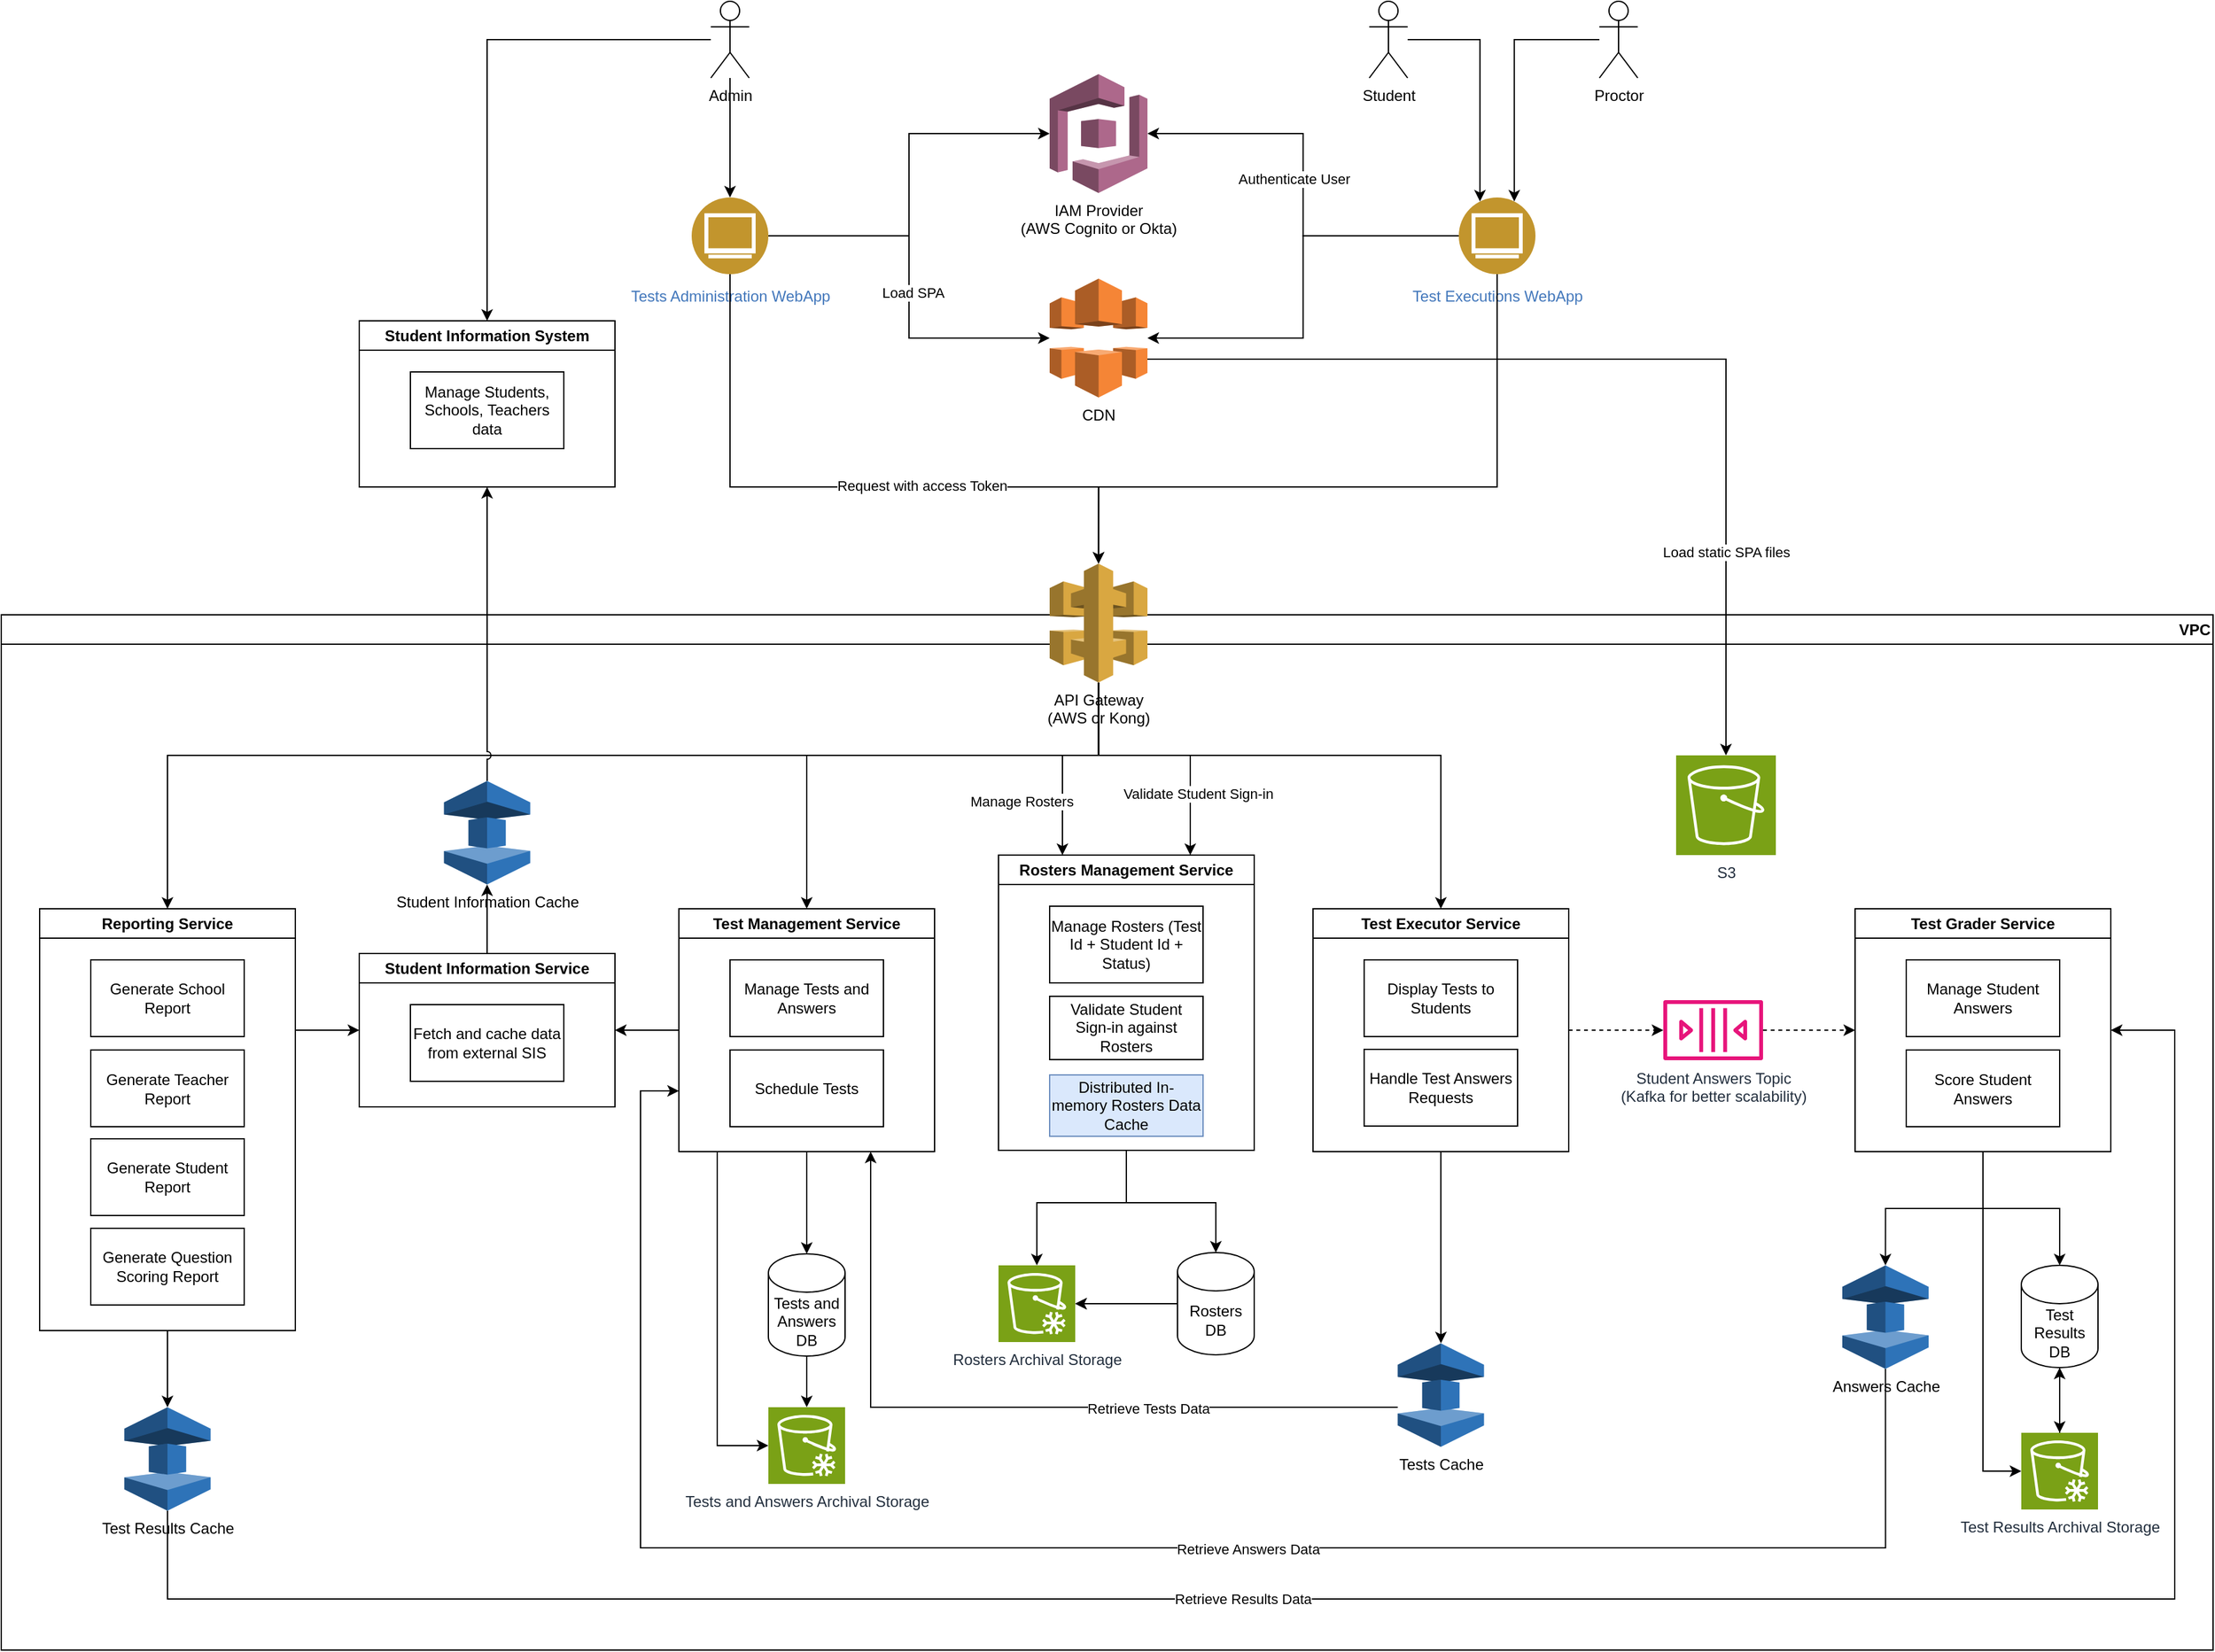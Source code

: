 <mxfile version="22.1.22" type="embed">
  <diagram id="y2qbG9rcBGMcE59VWg35" name="Page-1">
    <mxGraphModel dx="2082" dy="788" grid="1" gridSize="10" guides="1" tooltips="1" connect="1" arrows="1" fold="1" page="1" pageScale="1" pageWidth="850" pageHeight="1100" math="0" shadow="0">
      <root>
        <mxCell id="0" />
        <mxCell id="1" parent="0" />
        <mxCell id="120" value="VPC" style="swimlane;whiteSpace=wrap;html=1;align=right;fillStyle=auto;" parent="1" vertex="1">
          <mxGeometry x="-820" y="490" width="1730" height="810" as="geometry">
            <mxRectangle x="-820" y="490" width="70" height="30" as="alternateBounds" />
          </mxGeometry>
        </mxCell>
        <mxCell id="121" value="S3" style="sketch=0;points=[[0,0,0],[0.25,0,0],[0.5,0,0],[0.75,0,0],[1,0,0],[0,1,0],[0.25,1,0],[0.5,1,0],[0.75,1,0],[1,1,0],[0,0.25,0],[0,0.5,0],[0,0.75,0],[1,0.25,0],[1,0.5,0],[1,0.75,0]];outlineConnect=0;fontColor=#232F3E;fillColor=#7AA116;strokeColor=#ffffff;dashed=0;verticalLabelPosition=bottom;verticalAlign=top;align=center;html=1;fontSize=12;fontStyle=0;aspect=fixed;shape=mxgraph.aws4.resourceIcon;resIcon=mxgraph.aws4.s3;" parent="120" vertex="1">
          <mxGeometry x="1310" y="110" width="78" height="78" as="geometry" />
        </mxCell>
        <mxCell id="79" value="Test Results DB" style="shape=cylinder3;whiteSpace=wrap;html=1;boundedLbl=1;backgroundOutline=1;size=15;" parent="120" vertex="1">
          <mxGeometry x="1580" y="509" width="60" height="80" as="geometry" />
        </mxCell>
        <mxCell id="72" value="Answers Cache" style="outlineConnect=0;dashed=0;verticalLabelPosition=bottom;verticalAlign=top;align=center;html=1;shape=mxgraph.aws3.elasticache;fillColor=#2E73B8;gradientColor=none;" parent="120" vertex="1">
          <mxGeometry x="1440" y="509" width="67.5" height="81" as="geometry" />
        </mxCell>
        <mxCell id="130" style="edgeStyle=orthogonalEdgeStyle;rounded=0;orthogonalLoop=1;jettySize=auto;html=1;entryX=0.5;entryY=0;entryDx=0;entryDy=0;entryPerimeter=0;" parent="120" source="79" edge="1">
          <mxGeometry relative="1" as="geometry">
            <mxPoint x="1610" y="640" as="targetPoint" />
          </mxGeometry>
        </mxCell>
        <mxCell id="132" value="Tests and Answers Archival Storage" style="sketch=0;points=[[0,0,0],[0.25,0,0],[0.5,0,0],[0.75,0,0],[1,0,0],[0,1,0],[0.25,1,0],[0.5,1,0],[0.75,1,0],[1,1,0],[0,0.25,0],[0,0.5,0],[0,0.75,0],[1,0.25,0],[1,0.5,0],[1,0.75,0]];outlineConnect=0;fontColor=#232F3E;fillColor=#7AA116;strokeColor=#ffffff;dashed=0;verticalLabelPosition=bottom;verticalAlign=top;align=center;html=1;fontSize=12;fontStyle=0;aspect=fixed;shape=mxgraph.aws4.resourceIcon;resIcon=mxgraph.aws4.glacier;" parent="120" vertex="1">
          <mxGeometry x="600" y="620" width="60" height="60" as="geometry" />
        </mxCell>
        <mxCell id="133" value="Rosters Archival Storage" style="sketch=0;points=[[0,0,0],[0.25,0,0],[0.5,0,0],[0.75,0,0],[1,0,0],[0,1,0],[0.25,1,0],[0.5,1,0],[0.75,1,0],[1,1,0],[0,0.25,0],[0,0.5,0],[0,0.75,0],[1,0.25,0],[1,0.5,0],[1,0.75,0]];outlineConnect=0;fontColor=#232F3E;fillColor=#7AA116;strokeColor=#ffffff;dashed=0;verticalLabelPosition=bottom;verticalAlign=top;align=center;html=1;fontSize=12;fontStyle=0;aspect=fixed;shape=mxgraph.aws4.resourceIcon;resIcon=mxgraph.aws4.glacier;" parent="120" vertex="1">
          <mxGeometry x="780" y="509" width="60" height="60" as="geometry" />
        </mxCell>
        <mxCell id="40" value="Rosters DB" style="shape=cylinder3;whiteSpace=wrap;html=1;boundedLbl=1;backgroundOutline=1;size=15;" parent="120" vertex="1">
          <mxGeometry x="920" y="499" width="60" height="80" as="geometry" />
        </mxCell>
        <mxCell id="124" style="edgeStyle=orthogonalEdgeStyle;rounded=0;orthogonalLoop=1;jettySize=auto;html=1;" parent="120" source="40" target="133" edge="1">
          <mxGeometry relative="1" as="geometry">
            <mxPoint x="810" y="540" as="targetPoint" />
          </mxGeometry>
        </mxCell>
        <mxCell id="134" value="" style="edgeStyle=orthogonalEdgeStyle;rounded=0;orthogonalLoop=1;jettySize=auto;html=1;" parent="120" source="40" target="133" edge="1">
          <mxGeometry relative="1" as="geometry" />
        </mxCell>
        <mxCell id="136" value="" style="edgeStyle=orthogonalEdgeStyle;rounded=0;orthogonalLoop=1;jettySize=auto;html=1;" parent="120" source="135" target="79" edge="1">
          <mxGeometry relative="1" as="geometry" />
        </mxCell>
        <mxCell id="135" value="Test Results Archival Storage" style="sketch=0;points=[[0,0,0],[0.25,0,0],[0.5,0,0],[0.75,0,0],[1,0,0],[0,1,0],[0.25,1,0],[0.5,1,0],[0.75,1,0],[1,1,0],[0,0.25,0],[0,0.5,0],[0,0.75,0],[1,0.25,0],[1,0.5,0],[1,0.75,0]];outlineConnect=0;fontColor=#232F3E;fillColor=#7AA116;strokeColor=#ffffff;dashed=0;verticalLabelPosition=bottom;verticalAlign=top;align=center;html=1;fontSize=12;fontStyle=0;aspect=fixed;shape=mxgraph.aws4.resourceIcon;resIcon=mxgraph.aws4.glacier;" parent="120" vertex="1">
          <mxGeometry x="1580" y="640" width="60" height="60" as="geometry" />
        </mxCell>
        <mxCell id="61" value="Student Answers Topic&lt;br&gt;(Kafka for better scalability)" style="sketch=0;outlineConnect=0;fontColor=#232F3E;gradientColor=none;fillColor=#E7157B;strokeColor=none;dashed=0;verticalLabelPosition=bottom;verticalAlign=top;align=center;html=1;fontSize=12;fontStyle=0;aspect=fixed;pointerEvents=1;shape=mxgraph.aws4.queue;" parent="120" vertex="1">
          <mxGeometry x="1300" y="301.5" width="78" height="47" as="geometry" />
        </mxCell>
        <mxCell id="30" value="Student Information Cache" style="outlineConnect=0;dashed=0;verticalLabelPosition=bottom;verticalAlign=top;align=center;html=1;shape=mxgraph.aws3.elasticache;fillColor=#2E73B8;gradientColor=none;" parent="120" vertex="1">
          <mxGeometry x="346.25" y="130" width="67.5" height="81" as="geometry" />
        </mxCell>
        <mxCell id="35" value="Rosters Management Service" style="swimlane;whiteSpace=wrap;html=1;" parent="120" vertex="1">
          <mxGeometry x="780" y="188" width="200" height="231" as="geometry">
            <mxRectangle x="-40" y="720" width="210" height="30" as="alternateBounds" />
          </mxGeometry>
        </mxCell>
        <mxCell id="37" value="Validate Student Sign-in against Rosters" style="whiteSpace=wrap;html=1;" parent="35" vertex="1">
          <mxGeometry x="40" y="110.5" width="120" height="49.5" as="geometry" />
        </mxCell>
        <mxCell id="39" value="Manage Rosters (Test Id + Student Id + Status)" style="whiteSpace=wrap;html=1;" parent="35" vertex="1">
          <mxGeometry x="40" y="40" width="120" height="60" as="geometry" />
        </mxCell>
        <mxCell id="139" value="Distributed In-memory Rosters Data Cache" style="whiteSpace=wrap;html=1;fillColor=#dae8fc;strokeColor=#6c8ebf;" vertex="1" parent="35">
          <mxGeometry x="40" y="172" width="120" height="48" as="geometry" />
        </mxCell>
        <mxCell id="41" style="edgeStyle=orthogonalEdgeStyle;rounded=0;orthogonalLoop=1;jettySize=auto;html=1;entryX=0.5;entryY=0;entryDx=0;entryDy=0;entryPerimeter=0;" parent="120" source="35" target="40" edge="1">
          <mxGeometry relative="1" as="geometry">
            <Array as="points">
              <mxPoint x="880" y="460" />
              <mxPoint x="950" y="460" />
            </Array>
          </mxGeometry>
        </mxCell>
        <mxCell id="125" style="edgeStyle=orthogonalEdgeStyle;rounded=0;orthogonalLoop=1;jettySize=auto;html=1;entryX=0.5;entryY=0;entryDx=0;entryDy=0;entryPerimeter=0;" parent="120" source="35" target="133" edge="1">
          <mxGeometry relative="1" as="geometry">
            <mxPoint x="780" y="500" as="targetPoint" />
            <Array as="points">
              <mxPoint x="880" y="460" />
              <mxPoint x="810" y="460" />
            </Array>
          </mxGeometry>
        </mxCell>
        <mxCell id="15" style="edgeStyle=orthogonalEdgeStyle;rounded=0;orthogonalLoop=1;jettySize=auto;html=1;entryX=0.5;entryY=0;entryDx=0;entryDy=0;exitX=0.5;exitY=1;exitDx=0;exitDy=0;exitPerimeter=0;" parent="1" source="91" target="14" edge="1">
          <mxGeometry relative="1" as="geometry">
            <mxPoint x="-190" y="630" as="sourcePoint" />
            <Array as="points">
              <mxPoint x="38" y="600" />
              <mxPoint x="-190" y="600" />
            </Array>
          </mxGeometry>
        </mxCell>
        <mxCell id="42" style="edgeStyle=orthogonalEdgeStyle;rounded=0;orthogonalLoop=1;jettySize=auto;html=1;entryX=0.75;entryY=0;entryDx=0;entryDy=0;exitX=0.5;exitY=1;exitDx=0;exitDy=0;exitPerimeter=0;" parent="1" source="91" target="35" edge="1">
          <mxGeometry relative="1" as="geometry">
            <mxPoint x="-190" y="630" as="sourcePoint" />
            <Array as="points">
              <mxPoint x="38" y="600" />
              <mxPoint x="110" y="600" />
            </Array>
          </mxGeometry>
        </mxCell>
        <mxCell id="58" value="Validate Student Sign-in" style="edgeLabel;html=1;align=center;verticalAlign=middle;resizable=0;points=[];" parent="42" vertex="1" connectable="0">
          <mxGeometry x="0.103" y="-5" relative="1" as="geometry">
            <mxPoint x="20" y="25" as="offset" />
          </mxGeometry>
        </mxCell>
        <mxCell id="49" style="edgeStyle=orthogonalEdgeStyle;rounded=0;orthogonalLoop=1;jettySize=auto;html=1;entryX=0.5;entryY=0;entryDx=0;entryDy=0;exitX=0.5;exitY=1;exitDx=0;exitDy=0;exitPerimeter=0;" parent="1" source="91" target="44" edge="1">
          <mxGeometry relative="1" as="geometry">
            <mxPoint x="-190" y="630" as="sourcePoint" />
            <Array as="points">
              <mxPoint x="38" y="600" />
              <mxPoint x="-690" y="600" />
            </Array>
          </mxGeometry>
        </mxCell>
        <mxCell id="3" value="Tests Administration WebApp" style="image;aspect=fixed;perimeter=ellipsePerimeter;html=1;align=center;shadow=0;dashed=0;fontColor=#4277BB;labelBackgroundColor=default;fontSize=12;spacingTop=3;image=img/lib/ibm/users/browser.svg;" parent="1" vertex="1">
          <mxGeometry x="-280" y="163.5" width="60" height="60" as="geometry" />
        </mxCell>
        <mxCell id="56" style="edgeStyle=orthogonalEdgeStyle;rounded=0;orthogonalLoop=1;jettySize=auto;html=1;entryX=0.5;entryY=0;entryDx=0;entryDy=0;exitX=0.5;exitY=1;exitDx=0;exitDy=0;exitPerimeter=0;" parent="1" source="91" target="52" edge="1">
          <mxGeometry relative="1" as="geometry">
            <mxPoint x="306" y="630" as="sourcePoint" />
            <Array as="points">
              <mxPoint x="38" y="600" />
              <mxPoint x="306" y="600" />
            </Array>
          </mxGeometry>
        </mxCell>
        <mxCell id="4" value="Test Executions WebApp" style="image;aspect=fixed;perimeter=ellipsePerimeter;html=1;align=center;shadow=0;dashed=0;fontColor=#4277BB;labelBackgroundColor=default;fontSize=12;spacingTop=3;image=img/lib/ibm/users/browser.svg;" parent="1" vertex="1">
          <mxGeometry x="320" y="163.5" width="60" height="60" as="geometry" />
        </mxCell>
        <mxCell id="6" style="edgeStyle=orthogonalEdgeStyle;rounded=0;orthogonalLoop=1;jettySize=auto;html=1;" parent="1" source="5" target="3" edge="1">
          <mxGeometry relative="1" as="geometry" />
        </mxCell>
        <mxCell id="137" style="edgeStyle=orthogonalEdgeStyle;rounded=0;orthogonalLoop=1;jettySize=auto;html=1;" parent="1" source="5" target="27" edge="1">
          <mxGeometry relative="1" as="geometry" />
        </mxCell>
        <mxCell id="5" value="Admin" style="shape=umlActor;verticalLabelPosition=bottom;verticalAlign=top;html=1;outlineConnect=0;" parent="1" vertex="1">
          <mxGeometry x="-265" y="10" width="30" height="60" as="geometry" />
        </mxCell>
        <mxCell id="9" style="edgeStyle=orthogonalEdgeStyle;rounded=0;orthogonalLoop=1;jettySize=auto;html=1;entryX=0.25;entryY=0;entryDx=0;entryDy=0;" parent="1" source="7" target="4" edge="1">
          <mxGeometry relative="1" as="geometry" />
        </mxCell>
        <mxCell id="7" value="Student" style="shape=umlActor;verticalLabelPosition=bottom;verticalAlign=top;html=1;outlineConnect=0;" parent="1" vertex="1">
          <mxGeometry x="250" y="10" width="30" height="60" as="geometry" />
        </mxCell>
        <mxCell id="10" style="edgeStyle=orthogonalEdgeStyle;rounded=0;orthogonalLoop=1;jettySize=auto;html=1;entryX=0.75;entryY=0;entryDx=0;entryDy=0;" parent="1" source="8" target="4" edge="1">
          <mxGeometry relative="1" as="geometry" />
        </mxCell>
        <mxCell id="8" value="Proctor" style="shape=umlActor;verticalLabelPosition=bottom;verticalAlign=top;html=1;outlineConnect=0;" parent="1" vertex="1">
          <mxGeometry x="430" y="10" width="30" height="60" as="geometry" />
        </mxCell>
        <mxCell id="20" style="edgeStyle=orthogonalEdgeStyle;rounded=0;orthogonalLoop=1;jettySize=auto;html=1;" parent="1" source="14" target="18" edge="1">
          <mxGeometry relative="1" as="geometry" />
        </mxCell>
        <mxCell id="34" style="edgeStyle=orthogonalEdgeStyle;rounded=0;orthogonalLoop=1;jettySize=auto;html=1;entryX=1;entryY=0.5;entryDx=0;entryDy=0;" parent="1" source="14" target="22" edge="1">
          <mxGeometry relative="1" as="geometry" />
        </mxCell>
        <mxCell id="118" style="edgeStyle=orthogonalEdgeStyle;rounded=0;orthogonalLoop=1;jettySize=auto;html=1;entryX=0.25;entryY=0;entryDx=0;entryDy=0;exitX=0.5;exitY=1;exitDx=0;exitDy=0;exitPerimeter=0;" parent="1" source="91" target="35" edge="1">
          <mxGeometry relative="1" as="geometry">
            <Array as="points">
              <mxPoint x="38" y="600" />
              <mxPoint x="10" y="600" />
            </Array>
          </mxGeometry>
        </mxCell>
        <mxCell id="119" value="Manage Rosters" style="edgeLabel;html=1;align=center;verticalAlign=middle;resizable=0;points=[];" parent="118" vertex="1" connectable="0">
          <mxGeometry x="0.163" y="-5" relative="1" as="geometry">
            <mxPoint x="-27" y="26" as="offset" />
          </mxGeometry>
        </mxCell>
        <mxCell id="14" value="Test Management Service" style="swimlane;whiteSpace=wrap;html=1;" parent="1" vertex="1">
          <mxGeometry x="-290" y="720" width="200" height="190" as="geometry">
            <mxRectangle x="-290" y="720" width="190" height="30" as="alternateBounds" />
          </mxGeometry>
        </mxCell>
        <mxCell id="17" value="Manage Tests and Answers" style="whiteSpace=wrap;html=1;" parent="14" vertex="1">
          <mxGeometry x="40" y="40" width="120" height="60" as="geometry" />
        </mxCell>
        <mxCell id="23" value="Schedule Tests" style="whiteSpace=wrap;html=1;" parent="14" vertex="1">
          <mxGeometry x="40" y="110.5" width="120" height="60" as="geometry" />
        </mxCell>
        <mxCell id="126" style="edgeStyle=orthogonalEdgeStyle;rounded=0;orthogonalLoop=1;jettySize=auto;html=1;" parent="1" source="18" edge="1">
          <mxGeometry relative="1" as="geometry">
            <mxPoint x="-190" y="1110" as="targetPoint" />
          </mxGeometry>
        </mxCell>
        <mxCell id="18" value="Tests and Answers DB" style="shape=cylinder3;whiteSpace=wrap;html=1;boundedLbl=1;backgroundOutline=1;size=15;" parent="1" vertex="1">
          <mxGeometry x="-220" y="990" width="60" height="80" as="geometry" />
        </mxCell>
        <mxCell id="29" style="edgeStyle=orthogonalEdgeStyle;rounded=0;orthogonalLoop=1;jettySize=auto;html=1;entryX=0.5;entryY=1;entryDx=0;entryDy=0;entryPerimeter=0;" parent="1" source="22" target="30" edge="1">
          <mxGeometry relative="1" as="geometry" />
        </mxCell>
        <mxCell id="22" value="Student Information Service" style="swimlane;whiteSpace=wrap;html=1;startSize=23;" parent="1" vertex="1">
          <mxGeometry x="-540" y="755" width="200" height="120" as="geometry">
            <mxRectangle x="-540" y="755" width="200" height="30" as="alternateBounds" />
          </mxGeometry>
        </mxCell>
        <mxCell id="33" value="Fetch and cache data from external SIS" style="whiteSpace=wrap;html=1;" parent="22" vertex="1">
          <mxGeometry x="40" y="40" width="120" height="60" as="geometry" />
        </mxCell>
        <mxCell id="27" value="Student Information System" style="swimlane;whiteSpace=wrap;html=1;" parent="1" vertex="1">
          <mxGeometry x="-540" y="260" width="200" height="130" as="geometry" />
        </mxCell>
        <mxCell id="28" value="Manage Students, Schools, Teachers data" style="whiteSpace=wrap;html=1;" parent="27" vertex="1">
          <mxGeometry x="40" y="40" width="120" height="60" as="geometry" />
        </mxCell>
        <mxCell id="31" style="edgeStyle=orthogonalEdgeStyle;rounded=0;orthogonalLoop=1;jettySize=auto;html=1;entryX=0.5;entryY=1;entryDx=0;entryDy=0;jumpStyle=arc;" parent="1" source="30" target="27" edge="1">
          <mxGeometry relative="1" as="geometry" />
        </mxCell>
        <mxCell id="50" style="edgeStyle=orthogonalEdgeStyle;rounded=0;orthogonalLoop=1;jettySize=auto;html=1;entryX=0;entryY=0.5;entryDx=0;entryDy=0;" parent="1" source="44" target="22" edge="1">
          <mxGeometry relative="1" as="geometry">
            <Array as="points">
              <mxPoint x="-570" y="815" />
              <mxPoint x="-570" y="815" />
            </Array>
          </mxGeometry>
        </mxCell>
        <mxCell id="44" value="Reporting Service" style="swimlane;whiteSpace=wrap;html=1;" parent="1" vertex="1">
          <mxGeometry x="-790" y="720" width="200" height="330" as="geometry">
            <mxRectangle x="-790" y="720" width="140" height="30" as="alternateBounds" />
          </mxGeometry>
        </mxCell>
        <mxCell id="45" value="Generate Teacher Report" style="whiteSpace=wrap;html=1;" parent="44" vertex="1">
          <mxGeometry x="40" y="110.5" width="120" height="60" as="geometry" />
        </mxCell>
        <mxCell id="46" value="Generate School Report" style="whiteSpace=wrap;html=1;" parent="44" vertex="1">
          <mxGeometry x="40" y="40" width="120" height="60" as="geometry" />
        </mxCell>
        <mxCell id="47" value="Generate Student Report" style="whiteSpace=wrap;html=1;" parent="44" vertex="1">
          <mxGeometry x="40" y="180" width="120" height="60" as="geometry" />
        </mxCell>
        <mxCell id="48" value="Generate Question Scoring Report" style="whiteSpace=wrap;html=1;" parent="44" vertex="1">
          <mxGeometry x="40" y="250" width="120" height="60" as="geometry" />
        </mxCell>
        <mxCell id="59" style="edgeStyle=orthogonalEdgeStyle;rounded=0;orthogonalLoop=1;jettySize=auto;html=1;" parent="1" source="68" edge="1">
          <mxGeometry relative="1" as="geometry">
            <mxPoint x="-140" y="910" as="targetPoint" />
            <Array as="points">
              <mxPoint x="-140" y="1110" />
            </Array>
          </mxGeometry>
        </mxCell>
        <mxCell id="62" style="edgeStyle=orthogonalEdgeStyle;rounded=0;orthogonalLoop=1;jettySize=auto;html=1;dashed=1;" parent="1" source="52" target="61" edge="1">
          <mxGeometry relative="1" as="geometry">
            <Array as="points">
              <mxPoint x="420" y="815" />
              <mxPoint x="420" y="815" />
            </Array>
          </mxGeometry>
        </mxCell>
        <mxCell id="52" value="Test Executor Service" style="swimlane;whiteSpace=wrap;html=1;" parent="1" vertex="1">
          <mxGeometry x="206" y="720" width="200" height="190" as="geometry" />
        </mxCell>
        <mxCell id="54" value="Display Tests to Students" style="whiteSpace=wrap;html=1;" parent="52" vertex="1">
          <mxGeometry x="40" y="40" width="120" height="60" as="geometry" />
        </mxCell>
        <mxCell id="55" value="Handle Test Answers Requests" style="whiteSpace=wrap;html=1;" parent="52" vertex="1">
          <mxGeometry x="40" y="110" width="120" height="60" as="geometry" />
        </mxCell>
        <mxCell id="67" style="edgeStyle=orthogonalEdgeStyle;rounded=0;orthogonalLoop=1;jettySize=auto;html=1;entryX=0;entryY=0.5;entryDx=0;entryDy=0;dashed=1;" parent="1" source="61" target="63" edge="1">
          <mxGeometry relative="1" as="geometry" />
        </mxCell>
        <mxCell id="63" value="Test Grader Service" style="swimlane;whiteSpace=wrap;html=1;" parent="1" vertex="1">
          <mxGeometry x="630" y="720" width="200" height="190" as="geometry" />
        </mxCell>
        <mxCell id="64" value="Score Student Answers" style="whiteSpace=wrap;html=1;" parent="63" vertex="1">
          <mxGeometry x="40" y="110.5" width="120" height="60" as="geometry" />
        </mxCell>
        <mxCell id="65" value="Manage Student Answers" style="whiteSpace=wrap;html=1;" parent="63" vertex="1">
          <mxGeometry x="40" y="40" width="120" height="60" as="geometry" />
        </mxCell>
        <mxCell id="69" value="" style="edgeStyle=orthogonalEdgeStyle;rounded=0;orthogonalLoop=1;jettySize=auto;html=1;" parent="1" source="52" target="68" edge="1">
          <mxGeometry relative="1" as="geometry">
            <mxPoint x="306" y="985" as="sourcePoint" />
            <mxPoint x="-90" y="810" as="targetPoint" />
            <Array as="points" />
          </mxGeometry>
        </mxCell>
        <mxCell id="70" value="Retrieve Tests Data" style="edgeLabel;html=1;align=center;verticalAlign=middle;resizable=0;points=[];" parent="69" vertex="1" connectable="0">
          <mxGeometry x="-0.41" y="3" relative="1" as="geometry">
            <mxPoint x="-232" y="156" as="offset" />
          </mxGeometry>
        </mxCell>
        <mxCell id="68" value="Tests Cache" style="outlineConnect=0;dashed=0;verticalLabelPosition=bottom;verticalAlign=top;align=center;html=1;shape=mxgraph.aws3.elasticache;fillColor=#2E73B8;gradientColor=none;" parent="1" vertex="1">
          <mxGeometry x="272.25" y="1060" width="67.5" height="81" as="geometry" />
        </mxCell>
        <mxCell id="77" style="edgeStyle=orthogonalEdgeStyle;rounded=0;orthogonalLoop=1;jettySize=auto;html=1;entryX=0;entryY=0.75;entryDx=0;entryDy=0;exitX=0.5;exitY=1;exitDx=0;exitDy=0;exitPerimeter=0;" parent="1" source="72" target="14" edge="1">
          <mxGeometry relative="1" as="geometry">
            <Array as="points">
              <mxPoint x="654" y="1220" />
              <mxPoint x="-320" y="1220" />
              <mxPoint x="-320" y="863" />
            </Array>
          </mxGeometry>
        </mxCell>
        <mxCell id="78" value="Retrieve Answers Data" style="edgeLabel;html=1;align=center;verticalAlign=middle;resizable=0;points=[];" parent="77" vertex="1" connectable="0">
          <mxGeometry x="-0.178" y="2" relative="1" as="geometry">
            <mxPoint x="-22" y="-1" as="offset" />
          </mxGeometry>
        </mxCell>
        <mxCell id="76" style="edgeStyle=orthogonalEdgeStyle;rounded=0;orthogonalLoop=1;jettySize=auto;html=1;entryX=0.5;entryY=0;entryDx=0;entryDy=0;entryPerimeter=0;" parent="1" source="63" target="72" edge="1">
          <mxGeometry relative="1" as="geometry" />
        </mxCell>
        <mxCell id="80" style="edgeStyle=orthogonalEdgeStyle;rounded=0;orthogonalLoop=1;jettySize=auto;html=1;entryX=0.5;entryY=0;entryDx=0;entryDy=0;entryPerimeter=0;" parent="1" source="63" target="79" edge="1">
          <mxGeometry relative="1" as="geometry" />
        </mxCell>
        <mxCell id="86" style="edgeStyle=orthogonalEdgeStyle;rounded=0;orthogonalLoop=1;jettySize=auto;html=1;entryX=1;entryY=0.5;entryDx=0;entryDy=0;" parent="1" source="82" target="63" edge="1">
          <mxGeometry relative="1" as="geometry">
            <Array as="points">
              <mxPoint x="-690" y="1260" />
              <mxPoint x="880" y="1260" />
              <mxPoint x="880" y="815" />
            </Array>
          </mxGeometry>
        </mxCell>
        <mxCell id="88" value="Retrieve Results Data" style="edgeLabel;html=1;align=center;verticalAlign=middle;resizable=0;points=[];" parent="86" vertex="1" connectable="0">
          <mxGeometry x="-0.181" relative="1" as="geometry">
            <mxPoint x="36" as="offset" />
          </mxGeometry>
        </mxCell>
        <mxCell id="82" value="Test Results Cache" style="outlineConnect=0;dashed=0;verticalLabelPosition=bottom;verticalAlign=top;align=center;html=1;shape=mxgraph.aws3.elasticache;fillColor=#2E73B8;gradientColor=none;" parent="1" vertex="1">
          <mxGeometry x="-723.75" y="1110" width="67.5" height="81" as="geometry" />
        </mxCell>
        <mxCell id="89" style="edgeStyle=orthogonalEdgeStyle;rounded=0;orthogonalLoop=1;jettySize=auto;html=1;entryX=0.5;entryY=0;entryDx=0;entryDy=0;entryPerimeter=0;" parent="1" source="44" target="82" edge="1">
          <mxGeometry relative="1" as="geometry" />
        </mxCell>
        <mxCell id="91" value="API Gateway&lt;br&gt;(AWS or Kong)" style="outlineConnect=0;dashed=0;verticalLabelPosition=bottom;verticalAlign=top;align=center;html=1;shape=mxgraph.aws3.api_gateway;fillColor=#D9A741;gradientColor=none;" parent="1" vertex="1">
          <mxGeometry y="450" width="76.5" height="93" as="geometry" />
        </mxCell>
        <mxCell id="92" value="IAM Provider&lt;br&gt;(AWS Cognito or Okta)" style="outlineConnect=0;dashed=0;verticalLabelPosition=bottom;verticalAlign=top;align=center;html=1;shape=mxgraph.aws3.cognito;fillColor=#AD688B;gradientColor=none;" parent="1" vertex="1">
          <mxGeometry y="67" width="76.5" height="93" as="geometry" />
        </mxCell>
        <mxCell id="93" value="CDN" style="outlineConnect=0;dashed=0;verticalLabelPosition=bottom;verticalAlign=top;align=center;html=1;shape=mxgraph.aws3.cloudfront;fillColor=#F58536;gradientColor=none;" parent="1" vertex="1">
          <mxGeometry y="227" width="76.5" height="93" as="geometry" />
        </mxCell>
        <mxCell id="94" style="edgeStyle=orthogonalEdgeStyle;rounded=0;orthogonalLoop=1;jettySize=auto;html=1;entryX=0;entryY=0.5;entryDx=0;entryDy=0;entryPerimeter=0;" parent="1" source="3" target="92" edge="1">
          <mxGeometry relative="1" as="geometry" />
        </mxCell>
        <mxCell id="95" style="edgeStyle=orthogonalEdgeStyle;rounded=0;orthogonalLoop=1;jettySize=auto;html=1;entryX=1;entryY=0.5;entryDx=0;entryDy=0;entryPerimeter=0;exitX=0;exitY=0.5;exitDx=0;exitDy=0;" parent="1" source="4" target="92" edge="1">
          <mxGeometry relative="1" as="geometry" />
        </mxCell>
        <mxCell id="107" value="Authenticate User" style="edgeLabel;html=1;align=center;verticalAlign=middle;resizable=0;points=[];" parent="95" vertex="1" connectable="0">
          <mxGeometry x="-0.034" y="-3" relative="1" as="geometry">
            <mxPoint x="-11" y="-10" as="offset" />
          </mxGeometry>
        </mxCell>
        <mxCell id="96" style="edgeStyle=orthogonalEdgeStyle;rounded=0;orthogonalLoop=1;jettySize=auto;html=1;entryX=0.5;entryY=0;entryDx=0;entryDy=0;entryPerimeter=0;" parent="1" source="3" target="91" edge="1">
          <mxGeometry relative="1" as="geometry">
            <Array as="points">
              <mxPoint x="-250" y="390" />
              <mxPoint x="38" y="390" />
            </Array>
          </mxGeometry>
        </mxCell>
        <mxCell id="109" value="Request with access Token" style="edgeLabel;html=1;align=center;verticalAlign=middle;resizable=0;points=[];" parent="96" vertex="1" connectable="0">
          <mxGeometry x="0.183" y="1" relative="1" as="geometry">
            <mxPoint x="12" as="offset" />
          </mxGeometry>
        </mxCell>
        <mxCell id="97" style="edgeStyle=orthogonalEdgeStyle;rounded=0;orthogonalLoop=1;jettySize=auto;html=1;entryX=0.5;entryY=0;entryDx=0;entryDy=0;entryPerimeter=0;" parent="1" source="4" target="91" edge="1">
          <mxGeometry relative="1" as="geometry">
            <Array as="points">
              <mxPoint x="350" y="390" />
              <mxPoint x="38" y="390" />
            </Array>
          </mxGeometry>
        </mxCell>
        <mxCell id="103" style="edgeStyle=orthogonalEdgeStyle;rounded=0;orthogonalLoop=1;jettySize=auto;html=1;" parent="1" source="93" target="121" edge="1">
          <mxGeometry relative="1" as="geometry">
            <mxPoint x="529" y="600" as="targetPoint" />
            <Array as="points">
              <mxPoint x="529" y="290" />
            </Array>
          </mxGeometry>
        </mxCell>
        <mxCell id="108" value="Load static SPA files" style="edgeLabel;html=1;align=center;verticalAlign=middle;resizable=0;points=[];" parent="103" vertex="1" connectable="0">
          <mxGeometry x="0.645" y="1" relative="1" as="geometry">
            <mxPoint x="-1" y="-24" as="offset" />
          </mxGeometry>
        </mxCell>
        <mxCell id="111" style="edgeStyle=orthogonalEdgeStyle;rounded=0;orthogonalLoop=1;jettySize=auto;html=1;entryX=0;entryY=0.5;entryDx=0;entryDy=0;entryPerimeter=0;" parent="1" source="3" target="93" edge="1">
          <mxGeometry relative="1" as="geometry" />
        </mxCell>
        <mxCell id="113" value="Load SPA" style="edgeLabel;html=1;align=center;verticalAlign=middle;resizable=0;points=[];" parent="111" vertex="1" connectable="0">
          <mxGeometry x="0.025" y="3" relative="1" as="geometry">
            <mxPoint as="offset" />
          </mxGeometry>
        </mxCell>
        <mxCell id="112" style="edgeStyle=orthogonalEdgeStyle;rounded=0;orthogonalLoop=1;jettySize=auto;html=1;entryX=1;entryY=0.5;entryDx=0;entryDy=0;entryPerimeter=0;" parent="1" source="4" target="93" edge="1">
          <mxGeometry relative="1" as="geometry" />
        </mxCell>
        <mxCell id="127" style="edgeStyle=orthogonalEdgeStyle;rounded=0;orthogonalLoop=1;jettySize=auto;html=1;entryX=0;entryY=0.5;entryDx=0;entryDy=0;entryPerimeter=0;exitX=0.5;exitY=1;exitDx=0;exitDy=0;" parent="1" source="14" target="132" edge="1">
          <mxGeometry relative="1" as="geometry">
            <mxPoint x="-260" y="910" as="sourcePoint" />
            <mxPoint x="-220" y="1150" as="targetPoint" />
            <Array as="points">
              <mxPoint x="-260" y="910" />
              <mxPoint x="-260" y="1140" />
            </Array>
          </mxGeometry>
        </mxCell>
        <mxCell id="131" style="edgeStyle=orthogonalEdgeStyle;rounded=0;orthogonalLoop=1;jettySize=auto;html=1;exitX=0.5;exitY=1;exitDx=0;exitDy=0;entryX=0;entryY=0.5;entryDx=0;entryDy=0;entryPerimeter=0;" parent="1" source="63" target="135" edge="1">
          <mxGeometry relative="1" as="geometry">
            <mxPoint x="760" y="1170" as="targetPoint" />
          </mxGeometry>
        </mxCell>
      </root>
    </mxGraphModel>
  </diagram>
</mxfile>
